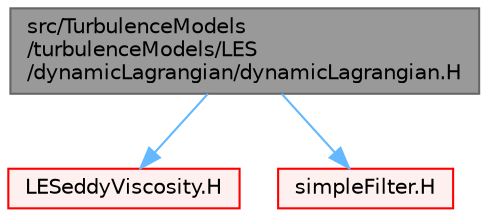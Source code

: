 digraph "src/TurbulenceModels/turbulenceModels/LES/dynamicLagrangian/dynamicLagrangian.H"
{
 // LATEX_PDF_SIZE
  bgcolor="transparent";
  edge [fontname=Helvetica,fontsize=10,labelfontname=Helvetica,labelfontsize=10];
  node [fontname=Helvetica,fontsize=10,shape=box,height=0.2,width=0.4];
  Node1 [id="Node000001",label="src/TurbulenceModels\l/turbulenceModels/LES\l/dynamicLagrangian/dynamicLagrangian.H",height=0.2,width=0.4,color="gray40", fillcolor="grey60", style="filled", fontcolor="black",tooltip=" "];
  Node1 -> Node2 [id="edge1_Node000001_Node000002",color="steelblue1",style="solid",tooltip=" "];
  Node2 [id="Node000002",label="LESeddyViscosity.H",height=0.2,width=0.4,color="red", fillcolor="#FFF0F0", style="filled",URL="$LESeddyViscosity_8H.html",tooltip=" "];
  Node1 -> Node393 [id="edge2_Node000001_Node000393",color="steelblue1",style="solid",tooltip=" "];
  Node393 [id="Node000393",label="simpleFilter.H",height=0.2,width=0.4,color="red", fillcolor="#FFF0F0", style="filled",URL="$simpleFilter_8H.html",tooltip=" "];
}
